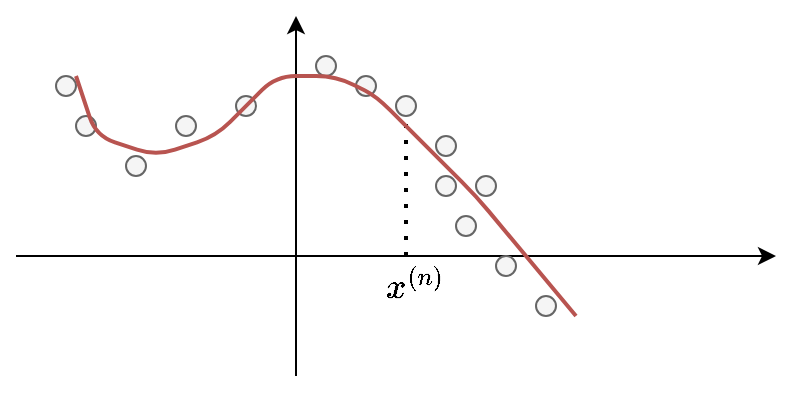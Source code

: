 <mxfile version="13.6.6" type="device"><diagram id="RUugn6GRR9RG3htHJ4do" name="Page-1"><mxGraphModel dx="238" dy="395" grid="1" gridSize="10" guides="1" tooltips="1" connect="1" arrows="1" fold="1" page="1" pageScale="1" pageWidth="850" pageHeight="1100" math="1" shadow="0"><root><mxCell id="0"/><mxCell id="1" parent="0"/><mxCell id="V8J-LEWpM2v2GN4-QPZM-1" value="" style="endArrow=classic;html=1;" parent="1" edge="1"><mxGeometry width="50" height="50" relative="1" as="geometry"><mxPoint x="260" y="400" as="sourcePoint"/><mxPoint x="640" y="400" as="targetPoint"/></mxGeometry></mxCell><mxCell id="V8J-LEWpM2v2GN4-QPZM-2" value="" style="endArrow=classic;html=1;" parent="1" edge="1"><mxGeometry width="50" height="50" relative="1" as="geometry"><mxPoint x="400" y="460" as="sourcePoint"/><mxPoint x="400" y="280" as="targetPoint"/></mxGeometry></mxCell><mxCell id="V8J-LEWpM2v2GN4-QPZM-18" value="" style="ellipse;whiteSpace=wrap;html=1;fillColor=#f5f5f5;strokeColor=#666666;fontColor=#333333;" parent="1" vertex="1"><mxGeometry x="280" y="310" width="10" height="10" as="geometry"/></mxCell><mxCell id="V8J-LEWpM2v2GN4-QPZM-20" value="" style="ellipse;whiteSpace=wrap;html=1;fillColor=#f5f5f5;strokeColor=#666666;fontColor=#333333;" parent="1" vertex="1"><mxGeometry x="290" y="330" width="10" height="10" as="geometry"/></mxCell><mxCell id="V8J-LEWpM2v2GN4-QPZM-21" value="" style="ellipse;whiteSpace=wrap;html=1;fillColor=#f5f5f5;strokeColor=#666666;fontColor=#333333;" parent="1" vertex="1"><mxGeometry x="315" y="350" width="10" height="10" as="geometry"/></mxCell><mxCell id="b5489zboxA4_ghlFBTLP-3" value="" style="ellipse;whiteSpace=wrap;html=1;fillColor=#f5f5f5;strokeColor=#666666;fontColor=#333333;" vertex="1" parent="1"><mxGeometry x="340" y="330" width="10" height="10" as="geometry"/></mxCell><mxCell id="b5489zboxA4_ghlFBTLP-4" value="" style="ellipse;whiteSpace=wrap;html=1;fillColor=#f5f5f5;strokeColor=#666666;fontColor=#333333;" vertex="1" parent="1"><mxGeometry x="370" y="320" width="10" height="10" as="geometry"/></mxCell><mxCell id="b5489zboxA4_ghlFBTLP-5" value="" style="ellipse;whiteSpace=wrap;html=1;fillColor=#f5f5f5;strokeColor=#666666;fontColor=#333333;" vertex="1" parent="1"><mxGeometry x="410" y="300" width="10" height="10" as="geometry"/></mxCell><mxCell id="b5489zboxA4_ghlFBTLP-6" value="" style="ellipse;whiteSpace=wrap;html=1;fillColor=#f5f5f5;strokeColor=#666666;fontColor=#333333;" vertex="1" parent="1"><mxGeometry x="430" y="310" width="10" height="10" as="geometry"/></mxCell><mxCell id="b5489zboxA4_ghlFBTLP-7" value="" style="ellipse;whiteSpace=wrap;html=1;fillColor=#f5f5f5;strokeColor=#666666;fontColor=#333333;" vertex="1" parent="1"><mxGeometry x="450" y="320" width="10" height="10" as="geometry"/></mxCell><mxCell id="b5489zboxA4_ghlFBTLP-8" value="" style="ellipse;whiteSpace=wrap;html=1;fillColor=#f5f5f5;strokeColor=#666666;fontColor=#333333;" vertex="1" parent="1"><mxGeometry x="470" y="340" width="10" height="10" as="geometry"/></mxCell><mxCell id="b5489zboxA4_ghlFBTLP-9" value="" style="ellipse;whiteSpace=wrap;html=1;fillColor=#f5f5f5;strokeColor=#666666;fontColor=#333333;" vertex="1" parent="1"><mxGeometry x="490" y="360" width="10" height="10" as="geometry"/></mxCell><mxCell id="b5489zboxA4_ghlFBTLP-10" value="" style="ellipse;whiteSpace=wrap;html=1;fillColor=#f5f5f5;strokeColor=#666666;fontColor=#333333;" vertex="1" parent="1"><mxGeometry x="480" y="380" width="10" height="10" as="geometry"/></mxCell><mxCell id="b5489zboxA4_ghlFBTLP-11" value="" style="ellipse;whiteSpace=wrap;html=1;fillColor=#f5f5f5;strokeColor=#666666;fontColor=#333333;" vertex="1" parent="1"><mxGeometry x="470" y="360" width="10" height="10" as="geometry"/></mxCell><mxCell id="b5489zboxA4_ghlFBTLP-12" value="" style="ellipse;whiteSpace=wrap;html=1;fillColor=#f5f5f5;strokeColor=#666666;fontColor=#333333;" vertex="1" parent="1"><mxGeometry x="500" y="400" width="10" height="10" as="geometry"/></mxCell><mxCell id="b5489zboxA4_ghlFBTLP-13" value="" style="ellipse;whiteSpace=wrap;html=1;fillColor=#f5f5f5;strokeColor=#666666;fontColor=#333333;" vertex="1" parent="1"><mxGeometry x="520" y="420" width="10" height="10" as="geometry"/></mxCell><mxCell id="b5489zboxA4_ghlFBTLP-14" value="&lt;font style=&quot;font-size: 15px&quot;&gt;\(x^{(n)}\)&lt;/font&gt;" style="text;html=1;strokeColor=none;fillColor=none;align=center;verticalAlign=middle;whiteSpace=wrap;rounded=0;" vertex="1" parent="1"><mxGeometry x="440" y="404" width="40" height="20" as="geometry"/></mxCell><mxCell id="b5489zboxA4_ghlFBTLP-15" value="" style="endArrow=none;dashed=1;html=1;dashPattern=1 3;strokeWidth=2;entryX=0.5;entryY=1;entryDx=0;entryDy=0;" edge="1" parent="1" target="b5489zboxA4_ghlFBTLP-7"><mxGeometry width="50" height="50" relative="1" as="geometry"><mxPoint x="455" y="400" as="sourcePoint"/><mxPoint x="460" y="470" as="targetPoint"/></mxGeometry></mxCell><mxCell id="b5489zboxA4_ghlFBTLP-16" value="" style="endArrow=none;html=1;strokeWidth=2;fillColor=#f8cecc;strokeColor=#b85450;" edge="1" parent="1"><mxGeometry width="50" height="50" relative="1" as="geometry"><mxPoint x="290" y="310" as="sourcePoint"/><mxPoint x="540" y="430" as="targetPoint"/><Array as="points"><mxPoint x="300" y="340"/><mxPoint x="330" y="350"/><mxPoint x="360" y="340"/><mxPoint x="390" y="310"/><mxPoint x="420" y="310"/><mxPoint x="440" y="320"/><mxPoint x="490" y="370"/></Array></mxGeometry></mxCell></root></mxGraphModel></diagram></mxfile>
